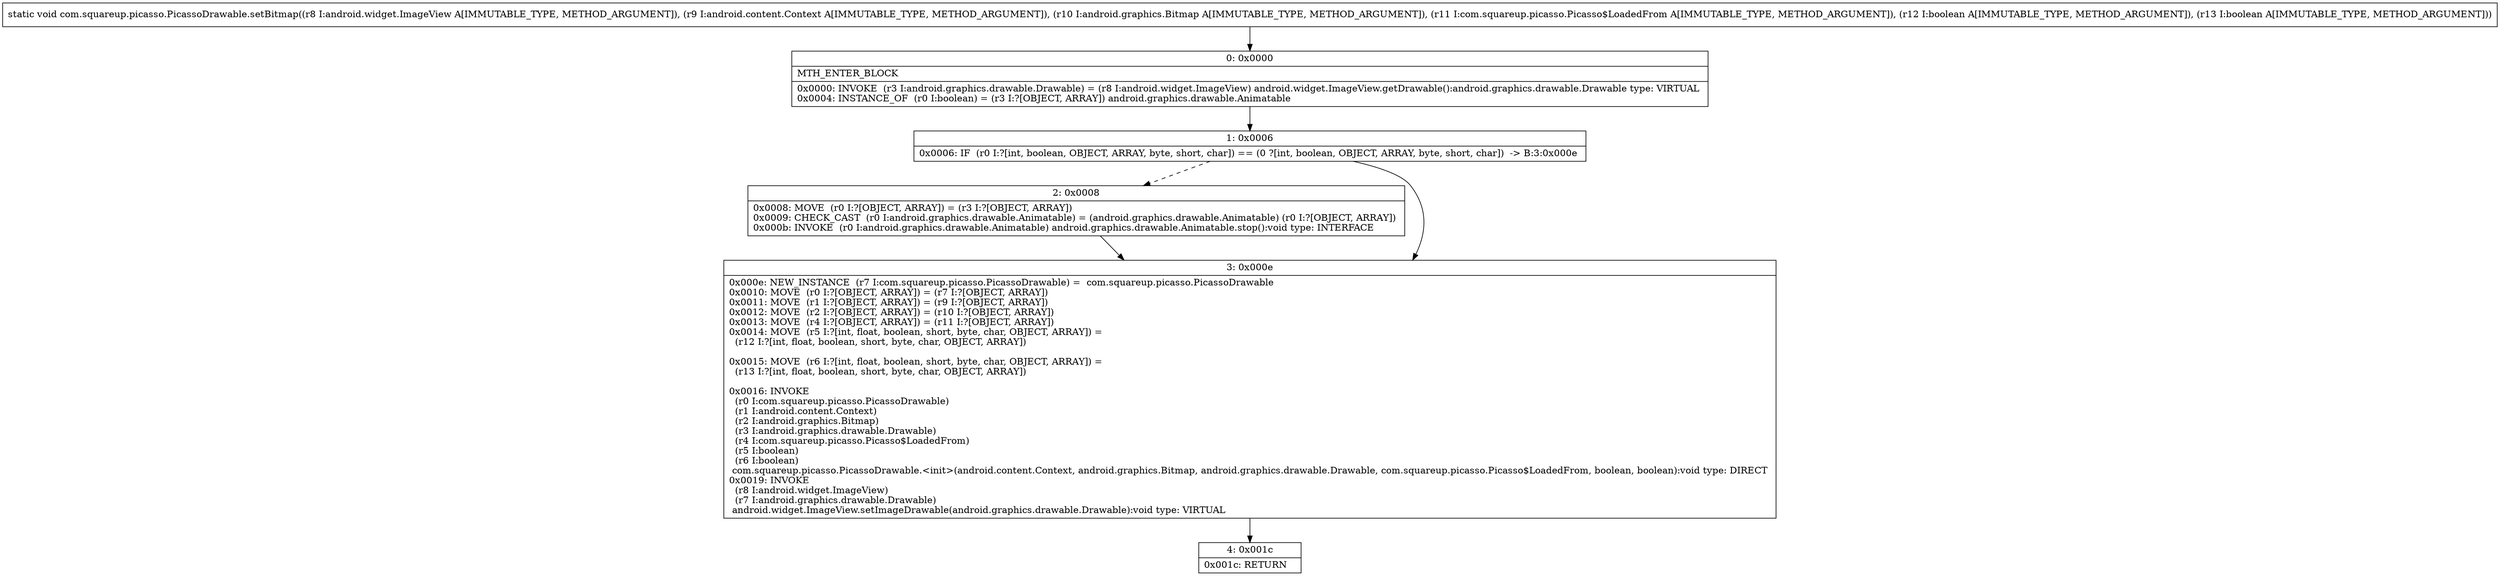 digraph "CFG forcom.squareup.picasso.PicassoDrawable.setBitmap(Landroid\/widget\/ImageView;Landroid\/content\/Context;Landroid\/graphics\/Bitmap;Lcom\/squareup\/picasso\/Picasso$LoadedFrom;ZZ)V" {
Node_0 [shape=record,label="{0\:\ 0x0000|MTH_ENTER_BLOCK\l|0x0000: INVOKE  (r3 I:android.graphics.drawable.Drawable) = (r8 I:android.widget.ImageView) android.widget.ImageView.getDrawable():android.graphics.drawable.Drawable type: VIRTUAL \l0x0004: INSTANCE_OF  (r0 I:boolean) = (r3 I:?[OBJECT, ARRAY]) android.graphics.drawable.Animatable \l}"];
Node_1 [shape=record,label="{1\:\ 0x0006|0x0006: IF  (r0 I:?[int, boolean, OBJECT, ARRAY, byte, short, char]) == (0 ?[int, boolean, OBJECT, ARRAY, byte, short, char])  \-\> B:3:0x000e \l}"];
Node_2 [shape=record,label="{2\:\ 0x0008|0x0008: MOVE  (r0 I:?[OBJECT, ARRAY]) = (r3 I:?[OBJECT, ARRAY]) \l0x0009: CHECK_CAST  (r0 I:android.graphics.drawable.Animatable) = (android.graphics.drawable.Animatable) (r0 I:?[OBJECT, ARRAY]) \l0x000b: INVOKE  (r0 I:android.graphics.drawable.Animatable) android.graphics.drawable.Animatable.stop():void type: INTERFACE \l}"];
Node_3 [shape=record,label="{3\:\ 0x000e|0x000e: NEW_INSTANCE  (r7 I:com.squareup.picasso.PicassoDrawable) =  com.squareup.picasso.PicassoDrawable \l0x0010: MOVE  (r0 I:?[OBJECT, ARRAY]) = (r7 I:?[OBJECT, ARRAY]) \l0x0011: MOVE  (r1 I:?[OBJECT, ARRAY]) = (r9 I:?[OBJECT, ARRAY]) \l0x0012: MOVE  (r2 I:?[OBJECT, ARRAY]) = (r10 I:?[OBJECT, ARRAY]) \l0x0013: MOVE  (r4 I:?[OBJECT, ARRAY]) = (r11 I:?[OBJECT, ARRAY]) \l0x0014: MOVE  (r5 I:?[int, float, boolean, short, byte, char, OBJECT, ARRAY]) = \l  (r12 I:?[int, float, boolean, short, byte, char, OBJECT, ARRAY])\l \l0x0015: MOVE  (r6 I:?[int, float, boolean, short, byte, char, OBJECT, ARRAY]) = \l  (r13 I:?[int, float, boolean, short, byte, char, OBJECT, ARRAY])\l \l0x0016: INVOKE  \l  (r0 I:com.squareup.picasso.PicassoDrawable)\l  (r1 I:android.content.Context)\l  (r2 I:android.graphics.Bitmap)\l  (r3 I:android.graphics.drawable.Drawable)\l  (r4 I:com.squareup.picasso.Picasso$LoadedFrom)\l  (r5 I:boolean)\l  (r6 I:boolean)\l com.squareup.picasso.PicassoDrawable.\<init\>(android.content.Context, android.graphics.Bitmap, android.graphics.drawable.Drawable, com.squareup.picasso.Picasso$LoadedFrom, boolean, boolean):void type: DIRECT \l0x0019: INVOKE  \l  (r8 I:android.widget.ImageView)\l  (r7 I:android.graphics.drawable.Drawable)\l android.widget.ImageView.setImageDrawable(android.graphics.drawable.Drawable):void type: VIRTUAL \l}"];
Node_4 [shape=record,label="{4\:\ 0x001c|0x001c: RETURN   \l}"];
MethodNode[shape=record,label="{static void com.squareup.picasso.PicassoDrawable.setBitmap((r8 I:android.widget.ImageView A[IMMUTABLE_TYPE, METHOD_ARGUMENT]), (r9 I:android.content.Context A[IMMUTABLE_TYPE, METHOD_ARGUMENT]), (r10 I:android.graphics.Bitmap A[IMMUTABLE_TYPE, METHOD_ARGUMENT]), (r11 I:com.squareup.picasso.Picasso$LoadedFrom A[IMMUTABLE_TYPE, METHOD_ARGUMENT]), (r12 I:boolean A[IMMUTABLE_TYPE, METHOD_ARGUMENT]), (r13 I:boolean A[IMMUTABLE_TYPE, METHOD_ARGUMENT])) }"];
MethodNode -> Node_0;
Node_0 -> Node_1;
Node_1 -> Node_2[style=dashed];
Node_1 -> Node_3;
Node_2 -> Node_3;
Node_3 -> Node_4;
}

